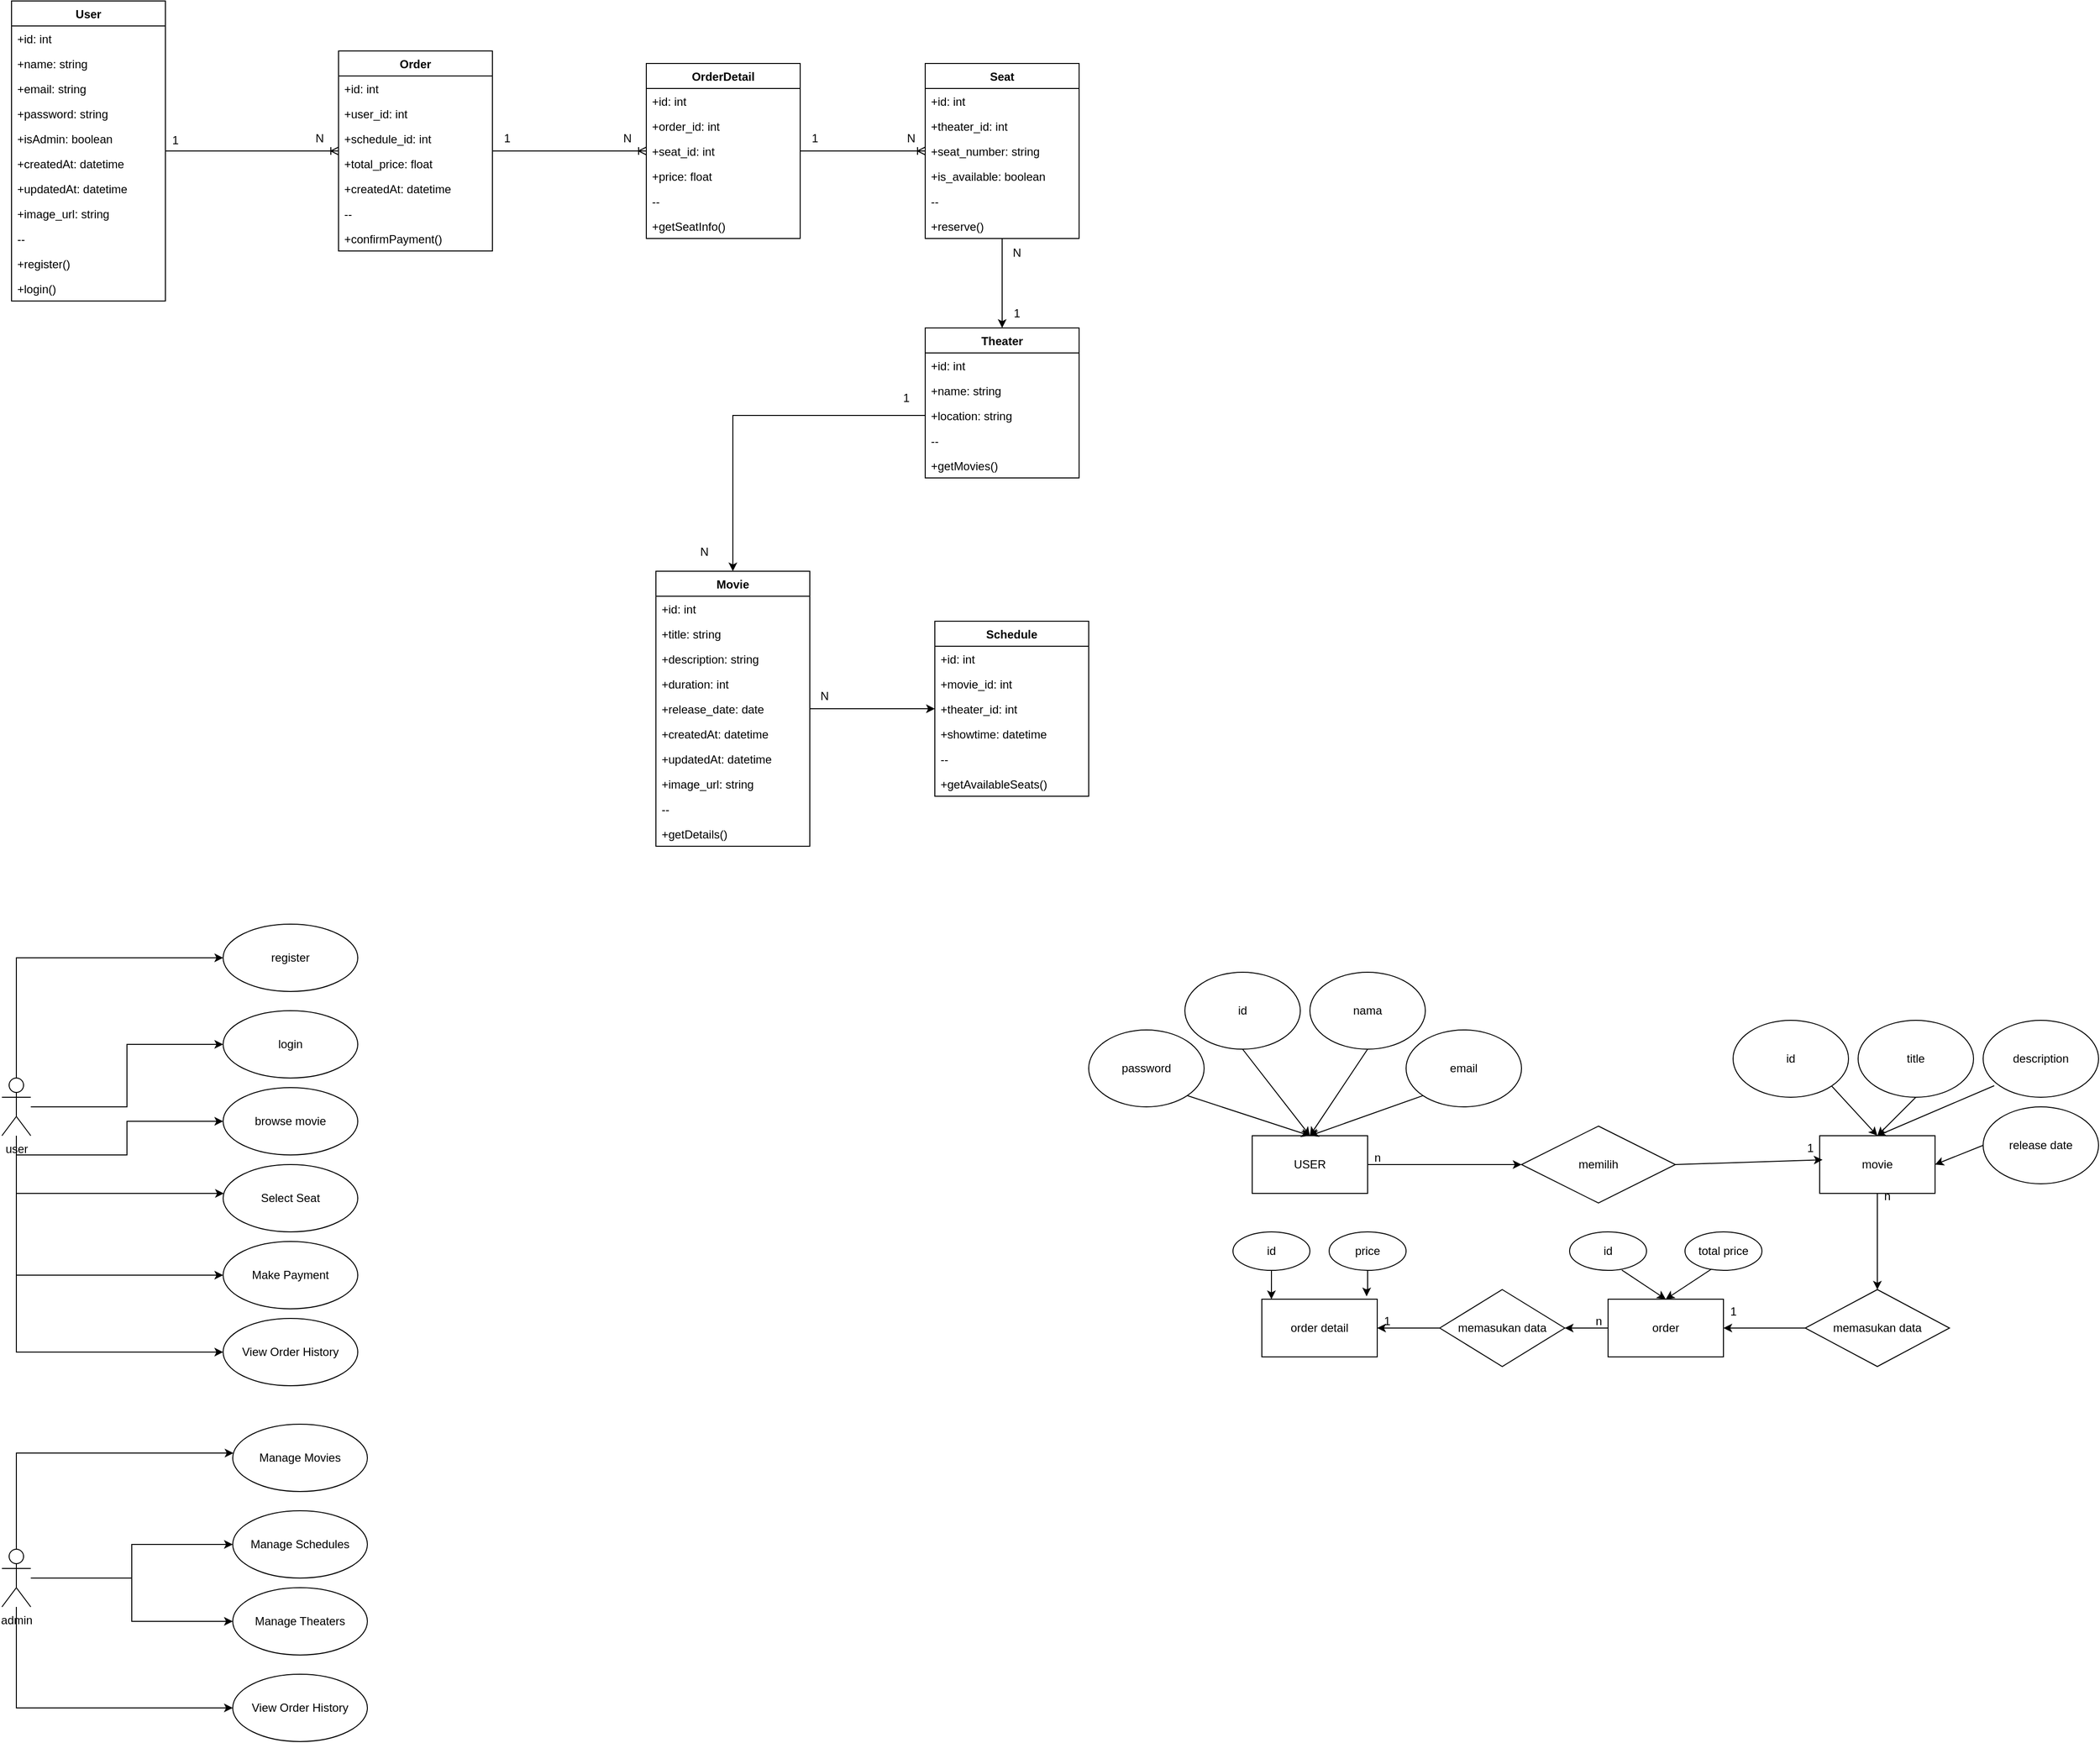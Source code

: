 <mxfile version="26.0.16">
  <diagram name="Page-1" id="kuwtw7oG-M5-yEHV3okH">
    <mxGraphModel dx="4280" dy="1044" grid="1" gridSize="10" guides="1" tooltips="1" connect="1" arrows="1" fold="1" page="1" pageScale="1" pageWidth="850" pageHeight="1100" math="0" shadow="0">
      <root>
        <mxCell id="0" />
        <mxCell id="1" parent="0" />
        <mxCell id="Kpm0D7Xh4F7G3LLHyX6g-224" value="User" style="swimlane;fontStyle=1;childLayout=stackLayout;horizontal=1;startSize=26;horizontalStack=0;resizeParent=1;resizeParentMax=0;resizeLast=0;collapsible=1;marginBottom=0;" parent="1" vertex="1">
          <mxGeometry x="-1190" y="400" width="160" height="312" as="geometry" />
        </mxCell>
        <mxCell id="Kpm0D7Xh4F7G3LLHyX6g-225" value="    +id: int" style="text;strokeColor=none;fillColor=none;align=left;verticalAlign=top;spacingLeft=4;spacingRight=4;overflow=hidden;rotatable=0;points=[[0,0.5],[1,0.5]];portConstraint=eastwest;" parent="Kpm0D7Xh4F7G3LLHyX6g-224" vertex="1">
          <mxGeometry y="26" width="160" height="26" as="geometry" />
        </mxCell>
        <mxCell id="Kpm0D7Xh4F7G3LLHyX6g-226" value="    +name: string" style="text;strokeColor=none;fillColor=none;align=left;verticalAlign=top;spacingLeft=4;spacingRight=4;overflow=hidden;rotatable=0;points=[[0,0.5],[1,0.5]];portConstraint=eastwest;" parent="Kpm0D7Xh4F7G3LLHyX6g-224" vertex="1">
          <mxGeometry y="52" width="160" height="26" as="geometry" />
        </mxCell>
        <mxCell id="Kpm0D7Xh4F7G3LLHyX6g-227" value="    +email: string" style="text;strokeColor=none;fillColor=none;align=left;verticalAlign=top;spacingLeft=4;spacingRight=4;overflow=hidden;rotatable=0;points=[[0,0.5],[1,0.5]];portConstraint=eastwest;" parent="Kpm0D7Xh4F7G3LLHyX6g-224" vertex="1">
          <mxGeometry y="78" width="160" height="26" as="geometry" />
        </mxCell>
        <mxCell id="Kpm0D7Xh4F7G3LLHyX6g-228" value="    +password: string" style="text;strokeColor=none;fillColor=none;align=left;verticalAlign=top;spacingLeft=4;spacingRight=4;overflow=hidden;rotatable=0;points=[[0,0.5],[1,0.5]];portConstraint=eastwest;" parent="Kpm0D7Xh4F7G3LLHyX6g-224" vertex="1">
          <mxGeometry y="104" width="160" height="26" as="geometry" />
        </mxCell>
        <mxCell id="Kpm0D7Xh4F7G3LLHyX6g-229" value="    +isAdmin: boolean" style="text;strokeColor=none;fillColor=none;align=left;verticalAlign=top;spacingLeft=4;spacingRight=4;overflow=hidden;rotatable=0;points=[[0,0.5],[1,0.5]];portConstraint=eastwest;" parent="Kpm0D7Xh4F7G3LLHyX6g-224" vertex="1">
          <mxGeometry y="130" width="160" height="26" as="geometry" />
        </mxCell>
        <mxCell id="Kpm0D7Xh4F7G3LLHyX6g-230" value="    +createdAt: datetime" style="text;strokeColor=none;fillColor=none;align=left;verticalAlign=top;spacingLeft=4;spacingRight=4;overflow=hidden;rotatable=0;points=[[0,0.5],[1,0.5]];portConstraint=eastwest;" parent="Kpm0D7Xh4F7G3LLHyX6g-224" vertex="1">
          <mxGeometry y="156" width="160" height="26" as="geometry" />
        </mxCell>
        <mxCell id="Kpm0D7Xh4F7G3LLHyX6g-231" value="    +updatedAt: datetime" style="text;strokeColor=none;fillColor=none;align=left;verticalAlign=top;spacingLeft=4;spacingRight=4;overflow=hidden;rotatable=0;points=[[0,0.5],[1,0.5]];portConstraint=eastwest;" parent="Kpm0D7Xh4F7G3LLHyX6g-224" vertex="1">
          <mxGeometry y="182" width="160" height="26" as="geometry" />
        </mxCell>
        <mxCell id="Kpm0D7Xh4F7G3LLHyX6g-232" value="    +image_url: string" style="text;strokeColor=none;fillColor=none;align=left;verticalAlign=top;spacingLeft=4;spacingRight=4;overflow=hidden;rotatable=0;points=[[0,0.5],[1,0.5]];portConstraint=eastwest;" parent="Kpm0D7Xh4F7G3LLHyX6g-224" vertex="1">
          <mxGeometry y="208" width="160" height="26" as="geometry" />
        </mxCell>
        <mxCell id="Kpm0D7Xh4F7G3LLHyX6g-233" value="    --" style="text;strokeColor=none;fillColor=none;align=left;verticalAlign=top;spacingLeft=4;spacingRight=4;overflow=hidden;rotatable=0;points=[[0,0.5],[1,0.5]];portConstraint=eastwest;" parent="Kpm0D7Xh4F7G3LLHyX6g-224" vertex="1">
          <mxGeometry y="234" width="160" height="26" as="geometry" />
        </mxCell>
        <mxCell id="Kpm0D7Xh4F7G3LLHyX6g-234" value="    +register()" style="text;strokeColor=none;fillColor=none;align=left;verticalAlign=top;spacingLeft=4;spacingRight=4;overflow=hidden;rotatable=0;points=[[0,0.5],[1,0.5]];portConstraint=eastwest;" parent="Kpm0D7Xh4F7G3LLHyX6g-224" vertex="1">
          <mxGeometry y="260" width="160" height="26" as="geometry" />
        </mxCell>
        <mxCell id="Kpm0D7Xh4F7G3LLHyX6g-235" value="    +login()" style="text;strokeColor=none;fillColor=none;align=left;verticalAlign=top;spacingLeft=4;spacingRight=4;overflow=hidden;rotatable=0;points=[[0,0.5],[1,0.5]];portConstraint=eastwest;" parent="Kpm0D7Xh4F7G3LLHyX6g-224" vertex="1">
          <mxGeometry y="286" width="160" height="26" as="geometry" />
        </mxCell>
        <mxCell id="Kpm0D7Xh4F7G3LLHyX6g-416" style="edgeStyle=orthogonalEdgeStyle;rounded=0;orthogonalLoop=1;jettySize=auto;html=1;" parent="1" source="Kpm0D7Xh4F7G3LLHyX6g-236" target="Kpm0D7Xh4F7G3LLHyX6g-253" edge="1">
          <mxGeometry relative="1" as="geometry" />
        </mxCell>
        <mxCell id="Kpm0D7Xh4F7G3LLHyX6g-236" value="Movie" style="swimlane;fontStyle=1;childLayout=stackLayout;horizontal=1;startSize=26;horizontalStack=0;resizeParent=1;resizeParentMax=0;resizeLast=0;collapsible=1;marginBottom=0;" parent="1" vertex="1">
          <mxGeometry x="-520" y="993" width="160" height="286" as="geometry" />
        </mxCell>
        <mxCell id="Kpm0D7Xh4F7G3LLHyX6g-237" value="    +id: int" style="text;strokeColor=none;fillColor=none;align=left;verticalAlign=top;spacingLeft=4;spacingRight=4;overflow=hidden;rotatable=0;points=[[0,0.5],[1,0.5]];portConstraint=eastwest;" parent="Kpm0D7Xh4F7G3LLHyX6g-236" vertex="1">
          <mxGeometry y="26" width="160" height="26" as="geometry" />
        </mxCell>
        <mxCell id="Kpm0D7Xh4F7G3LLHyX6g-238" value="    +title: string" style="text;strokeColor=none;fillColor=none;align=left;verticalAlign=top;spacingLeft=4;spacingRight=4;overflow=hidden;rotatable=0;points=[[0,0.5],[1,0.5]];portConstraint=eastwest;" parent="Kpm0D7Xh4F7G3LLHyX6g-236" vertex="1">
          <mxGeometry y="52" width="160" height="26" as="geometry" />
        </mxCell>
        <mxCell id="Kpm0D7Xh4F7G3LLHyX6g-239" value="    +description: string" style="text;strokeColor=none;fillColor=none;align=left;verticalAlign=top;spacingLeft=4;spacingRight=4;overflow=hidden;rotatable=0;points=[[0,0.5],[1,0.5]];portConstraint=eastwest;" parent="Kpm0D7Xh4F7G3LLHyX6g-236" vertex="1">
          <mxGeometry y="78" width="160" height="26" as="geometry" />
        </mxCell>
        <mxCell id="Kpm0D7Xh4F7G3LLHyX6g-240" value="    +duration: int" style="text;strokeColor=none;fillColor=none;align=left;verticalAlign=top;spacingLeft=4;spacingRight=4;overflow=hidden;rotatable=0;points=[[0,0.5],[1,0.5]];portConstraint=eastwest;" parent="Kpm0D7Xh4F7G3LLHyX6g-236" vertex="1">
          <mxGeometry y="104" width="160" height="26" as="geometry" />
        </mxCell>
        <mxCell id="Kpm0D7Xh4F7G3LLHyX6g-241" value="    +release_date: date" style="text;strokeColor=none;fillColor=none;align=left;verticalAlign=top;spacingLeft=4;spacingRight=4;overflow=hidden;rotatable=0;points=[[0,0.5],[1,0.5]];portConstraint=eastwest;" parent="Kpm0D7Xh4F7G3LLHyX6g-236" vertex="1">
          <mxGeometry y="130" width="160" height="26" as="geometry" />
        </mxCell>
        <mxCell id="Kpm0D7Xh4F7G3LLHyX6g-242" value="    +createdAt: datetime" style="text;strokeColor=none;fillColor=none;align=left;verticalAlign=top;spacingLeft=4;spacingRight=4;overflow=hidden;rotatable=0;points=[[0,0.5],[1,0.5]];portConstraint=eastwest;" parent="Kpm0D7Xh4F7G3LLHyX6g-236" vertex="1">
          <mxGeometry y="156" width="160" height="26" as="geometry" />
        </mxCell>
        <mxCell id="Kpm0D7Xh4F7G3LLHyX6g-243" value="    +updatedAt: datetime" style="text;strokeColor=none;fillColor=none;align=left;verticalAlign=top;spacingLeft=4;spacingRight=4;overflow=hidden;rotatable=0;points=[[0,0.5],[1,0.5]];portConstraint=eastwest;" parent="Kpm0D7Xh4F7G3LLHyX6g-236" vertex="1">
          <mxGeometry y="182" width="160" height="26" as="geometry" />
        </mxCell>
        <mxCell id="Kpm0D7Xh4F7G3LLHyX6g-244" value="    +image_url: string" style="text;strokeColor=none;fillColor=none;align=left;verticalAlign=top;spacingLeft=4;spacingRight=4;overflow=hidden;rotatable=0;points=[[0,0.5],[1,0.5]];portConstraint=eastwest;" parent="Kpm0D7Xh4F7G3LLHyX6g-236" vertex="1">
          <mxGeometry y="208" width="160" height="26" as="geometry" />
        </mxCell>
        <mxCell id="Kpm0D7Xh4F7G3LLHyX6g-245" value="    --" style="text;strokeColor=none;fillColor=none;align=left;verticalAlign=top;spacingLeft=4;spacingRight=4;overflow=hidden;rotatable=0;points=[[0,0.5],[1,0.5]];portConstraint=eastwest;" parent="Kpm0D7Xh4F7G3LLHyX6g-236" vertex="1">
          <mxGeometry y="234" width="160" height="26" as="geometry" />
        </mxCell>
        <mxCell id="Kpm0D7Xh4F7G3LLHyX6g-246" value="    +getDetails()" style="text;strokeColor=none;fillColor=none;align=left;verticalAlign=top;spacingLeft=4;spacingRight=4;overflow=hidden;rotatable=0;points=[[0,0.5],[1,0.5]];portConstraint=eastwest;" parent="Kpm0D7Xh4F7G3LLHyX6g-236" vertex="1">
          <mxGeometry y="260" width="160" height="26" as="geometry" />
        </mxCell>
        <mxCell id="Kpm0D7Xh4F7G3LLHyX6g-247" value=" Theater" style="swimlane;fontStyle=1;childLayout=stackLayout;horizontal=1;startSize=26;horizontalStack=0;resizeParent=1;resizeParentMax=0;resizeLast=0;collapsible=1;marginBottom=0;" parent="1" vertex="1">
          <mxGeometry x="-240" y="740" width="160" height="156" as="geometry" />
        </mxCell>
        <mxCell id="Kpm0D7Xh4F7G3LLHyX6g-248" value="    +id: int" style="text;strokeColor=none;fillColor=none;align=left;verticalAlign=top;spacingLeft=4;spacingRight=4;overflow=hidden;rotatable=0;points=[[0,0.5],[1,0.5]];portConstraint=eastwest;" parent="Kpm0D7Xh4F7G3LLHyX6g-247" vertex="1">
          <mxGeometry y="26" width="160" height="26" as="geometry" />
        </mxCell>
        <mxCell id="Kpm0D7Xh4F7G3LLHyX6g-249" value="    +name: string" style="text;strokeColor=none;fillColor=none;align=left;verticalAlign=top;spacingLeft=4;spacingRight=4;overflow=hidden;rotatable=0;points=[[0,0.5],[1,0.5]];portConstraint=eastwest;" parent="Kpm0D7Xh4F7G3LLHyX6g-247" vertex="1">
          <mxGeometry y="52" width="160" height="26" as="geometry" />
        </mxCell>
        <mxCell id="Kpm0D7Xh4F7G3LLHyX6g-250" value="    +location: string" style="text;strokeColor=none;fillColor=none;align=left;verticalAlign=top;spacingLeft=4;spacingRight=4;overflow=hidden;rotatable=0;points=[[0,0.5],[1,0.5]];portConstraint=eastwest;" parent="Kpm0D7Xh4F7G3LLHyX6g-247" vertex="1">
          <mxGeometry y="78" width="160" height="26" as="geometry" />
        </mxCell>
        <mxCell id="Kpm0D7Xh4F7G3LLHyX6g-251" value="    --" style="text;strokeColor=none;fillColor=none;align=left;verticalAlign=top;spacingLeft=4;spacingRight=4;overflow=hidden;rotatable=0;points=[[0,0.5],[1,0.5]];portConstraint=eastwest;" parent="Kpm0D7Xh4F7G3LLHyX6g-247" vertex="1">
          <mxGeometry y="104" width="160" height="26" as="geometry" />
        </mxCell>
        <mxCell id="Kpm0D7Xh4F7G3LLHyX6g-252" value="    +getMovies()" style="text;strokeColor=none;fillColor=none;align=left;verticalAlign=top;spacingLeft=4;spacingRight=4;overflow=hidden;rotatable=0;points=[[0,0.5],[1,0.5]];portConstraint=eastwest;" parent="Kpm0D7Xh4F7G3LLHyX6g-247" vertex="1">
          <mxGeometry y="130" width="160" height="26" as="geometry" />
        </mxCell>
        <mxCell id="Kpm0D7Xh4F7G3LLHyX6g-253" value="Schedule " style="swimlane;fontStyle=1;childLayout=stackLayout;horizontal=1;startSize=26;horizontalStack=0;resizeParent=1;resizeParentMax=0;resizeLast=0;collapsible=1;marginBottom=0;" parent="1" vertex="1">
          <mxGeometry x="-230" y="1045" width="160" height="182" as="geometry" />
        </mxCell>
        <mxCell id="Kpm0D7Xh4F7G3LLHyX6g-254" value="    +id: int" style="text;strokeColor=none;fillColor=none;align=left;verticalAlign=top;spacingLeft=4;spacingRight=4;overflow=hidden;rotatable=0;points=[[0,0.5],[1,0.5]];portConstraint=eastwest;" parent="Kpm0D7Xh4F7G3LLHyX6g-253" vertex="1">
          <mxGeometry y="26" width="160" height="26" as="geometry" />
        </mxCell>
        <mxCell id="Kpm0D7Xh4F7G3LLHyX6g-255" value="    +movie_id: int" style="text;strokeColor=none;fillColor=none;align=left;verticalAlign=top;spacingLeft=4;spacingRight=4;overflow=hidden;rotatable=0;points=[[0,0.5],[1,0.5]];portConstraint=eastwest;" parent="Kpm0D7Xh4F7G3LLHyX6g-253" vertex="1">
          <mxGeometry y="52" width="160" height="26" as="geometry" />
        </mxCell>
        <mxCell id="Kpm0D7Xh4F7G3LLHyX6g-256" value="    +theater_id: int" style="text;strokeColor=none;fillColor=none;align=left;verticalAlign=top;spacingLeft=4;spacingRight=4;overflow=hidden;rotatable=0;points=[[0,0.5],[1,0.5]];portConstraint=eastwest;" parent="Kpm0D7Xh4F7G3LLHyX6g-253" vertex="1">
          <mxGeometry y="78" width="160" height="26" as="geometry" />
        </mxCell>
        <mxCell id="Kpm0D7Xh4F7G3LLHyX6g-257" value="    +showtime: datetime" style="text;strokeColor=none;fillColor=none;align=left;verticalAlign=top;spacingLeft=4;spacingRight=4;overflow=hidden;rotatable=0;points=[[0,0.5],[1,0.5]];portConstraint=eastwest;" parent="Kpm0D7Xh4F7G3LLHyX6g-253" vertex="1">
          <mxGeometry y="104" width="160" height="26" as="geometry" />
        </mxCell>
        <mxCell id="Kpm0D7Xh4F7G3LLHyX6g-258" value="    --" style="text;strokeColor=none;fillColor=none;align=left;verticalAlign=top;spacingLeft=4;spacingRight=4;overflow=hidden;rotatable=0;points=[[0,0.5],[1,0.5]];portConstraint=eastwest;" parent="Kpm0D7Xh4F7G3LLHyX6g-253" vertex="1">
          <mxGeometry y="130" width="160" height="26" as="geometry" />
        </mxCell>
        <mxCell id="Kpm0D7Xh4F7G3LLHyX6g-259" value="    +getAvailableSeats()" style="text;strokeColor=none;fillColor=none;align=left;verticalAlign=top;spacingLeft=4;spacingRight=4;overflow=hidden;rotatable=0;points=[[0,0.5],[1,0.5]];portConstraint=eastwest;" parent="Kpm0D7Xh4F7G3LLHyX6g-253" vertex="1">
          <mxGeometry y="156" width="160" height="26" as="geometry" />
        </mxCell>
        <mxCell id="Kpm0D7Xh4F7G3LLHyX6g-409" style="edgeStyle=orthogonalEdgeStyle;rounded=0;orthogonalLoop=1;jettySize=auto;html=1;" parent="1" source="Kpm0D7Xh4F7G3LLHyX6g-261" target="Kpm0D7Xh4F7G3LLHyX6g-247" edge="1">
          <mxGeometry relative="1" as="geometry" />
        </mxCell>
        <mxCell id="Kpm0D7Xh4F7G3LLHyX6g-261" value="Seat" style="swimlane;fontStyle=1;childLayout=stackLayout;horizontal=1;startSize=26;horizontalStack=0;resizeParent=1;resizeParentMax=0;resizeLast=0;collapsible=1;marginBottom=0;" parent="1" vertex="1">
          <mxGeometry x="-240" y="465" width="160" height="182" as="geometry" />
        </mxCell>
        <mxCell id="Kpm0D7Xh4F7G3LLHyX6g-262" value="    +id: int" style="text;strokeColor=none;fillColor=none;align=left;verticalAlign=top;spacingLeft=4;spacingRight=4;overflow=hidden;rotatable=0;points=[[0,0.5],[1,0.5]];portConstraint=eastwest;" parent="Kpm0D7Xh4F7G3LLHyX6g-261" vertex="1">
          <mxGeometry y="26" width="160" height="26" as="geometry" />
        </mxCell>
        <mxCell id="Kpm0D7Xh4F7G3LLHyX6g-263" value="    +theater_id: int" style="text;strokeColor=none;fillColor=none;align=left;verticalAlign=top;spacingLeft=4;spacingRight=4;overflow=hidden;rotatable=0;points=[[0,0.5],[1,0.5]];portConstraint=eastwest;" parent="Kpm0D7Xh4F7G3LLHyX6g-261" vertex="1">
          <mxGeometry y="52" width="160" height="26" as="geometry" />
        </mxCell>
        <mxCell id="Kpm0D7Xh4F7G3LLHyX6g-264" value="    +seat_number: string" style="text;strokeColor=none;fillColor=none;align=left;verticalAlign=top;spacingLeft=4;spacingRight=4;overflow=hidden;rotatable=0;points=[[0,0.5],[1,0.5]];portConstraint=eastwest;" parent="Kpm0D7Xh4F7G3LLHyX6g-261" vertex="1">
          <mxGeometry y="78" width="160" height="26" as="geometry" />
        </mxCell>
        <mxCell id="Kpm0D7Xh4F7G3LLHyX6g-265" value="    +is_available: boolean" style="text;strokeColor=none;fillColor=none;align=left;verticalAlign=top;spacingLeft=4;spacingRight=4;overflow=hidden;rotatable=0;points=[[0,0.5],[1,0.5]];portConstraint=eastwest;" parent="Kpm0D7Xh4F7G3LLHyX6g-261" vertex="1">
          <mxGeometry y="104" width="160" height="26" as="geometry" />
        </mxCell>
        <mxCell id="Kpm0D7Xh4F7G3LLHyX6g-266" value="    --" style="text;strokeColor=none;fillColor=none;align=left;verticalAlign=top;spacingLeft=4;spacingRight=4;overflow=hidden;rotatable=0;points=[[0,0.5],[1,0.5]];portConstraint=eastwest;" parent="Kpm0D7Xh4F7G3LLHyX6g-261" vertex="1">
          <mxGeometry y="130" width="160" height="26" as="geometry" />
        </mxCell>
        <mxCell id="Kpm0D7Xh4F7G3LLHyX6g-267" value="    +reserve()" style="text;strokeColor=none;fillColor=none;align=left;verticalAlign=top;spacingLeft=4;spacingRight=4;overflow=hidden;rotatable=0;points=[[0,0.5],[1,0.5]];portConstraint=eastwest;" parent="Kpm0D7Xh4F7G3LLHyX6g-261" vertex="1">
          <mxGeometry y="156" width="160" height="26" as="geometry" />
        </mxCell>
        <mxCell id="Kpm0D7Xh4F7G3LLHyX6g-268" value="Order" style="swimlane;fontStyle=1;childLayout=stackLayout;horizontal=1;startSize=26;horizontalStack=0;resizeParent=1;resizeParentMax=0;resizeLast=0;collapsible=1;marginBottom=0;" parent="1" vertex="1">
          <mxGeometry x="-850" y="452" width="160" height="208" as="geometry" />
        </mxCell>
        <mxCell id="Kpm0D7Xh4F7G3LLHyX6g-269" value="    +id: int" style="text;strokeColor=none;fillColor=none;align=left;verticalAlign=top;spacingLeft=4;spacingRight=4;overflow=hidden;rotatable=0;points=[[0,0.5],[1,0.5]];portConstraint=eastwest;" parent="Kpm0D7Xh4F7G3LLHyX6g-268" vertex="1">
          <mxGeometry y="26" width="160" height="26" as="geometry" />
        </mxCell>
        <mxCell id="Kpm0D7Xh4F7G3LLHyX6g-270" value="    +user_id: int" style="text;strokeColor=none;fillColor=none;align=left;verticalAlign=top;spacingLeft=4;spacingRight=4;overflow=hidden;rotatable=0;points=[[0,0.5],[1,0.5]];portConstraint=eastwest;" parent="Kpm0D7Xh4F7G3LLHyX6g-268" vertex="1">
          <mxGeometry y="52" width="160" height="26" as="geometry" />
        </mxCell>
        <mxCell id="Kpm0D7Xh4F7G3LLHyX6g-271" value="    +schedule_id: int" style="text;strokeColor=none;fillColor=none;align=left;verticalAlign=top;spacingLeft=4;spacingRight=4;overflow=hidden;rotatable=0;points=[[0,0.5],[1,0.5]];portConstraint=eastwest;" parent="Kpm0D7Xh4F7G3LLHyX6g-268" vertex="1">
          <mxGeometry y="78" width="160" height="26" as="geometry" />
        </mxCell>
        <mxCell id="Kpm0D7Xh4F7G3LLHyX6g-272" value="    +total_price: float" style="text;strokeColor=none;fillColor=none;align=left;verticalAlign=top;spacingLeft=4;spacingRight=4;overflow=hidden;rotatable=0;points=[[0,0.5],[1,0.5]];portConstraint=eastwest;" parent="Kpm0D7Xh4F7G3LLHyX6g-268" vertex="1">
          <mxGeometry y="104" width="160" height="26" as="geometry" />
        </mxCell>
        <mxCell id="Kpm0D7Xh4F7G3LLHyX6g-273" value="    +createdAt: datetime" style="text;strokeColor=none;fillColor=none;align=left;verticalAlign=top;spacingLeft=4;spacingRight=4;overflow=hidden;rotatable=0;points=[[0,0.5],[1,0.5]];portConstraint=eastwest;" parent="Kpm0D7Xh4F7G3LLHyX6g-268" vertex="1">
          <mxGeometry y="130" width="160" height="26" as="geometry" />
        </mxCell>
        <mxCell id="Kpm0D7Xh4F7G3LLHyX6g-274" value="    --" style="text;strokeColor=none;fillColor=none;align=left;verticalAlign=top;spacingLeft=4;spacingRight=4;overflow=hidden;rotatable=0;points=[[0,0.5],[1,0.5]];portConstraint=eastwest;" parent="Kpm0D7Xh4F7G3LLHyX6g-268" vertex="1">
          <mxGeometry y="156" width="160" height="26" as="geometry" />
        </mxCell>
        <mxCell id="Kpm0D7Xh4F7G3LLHyX6g-275" value="    +confirmPayment()" style="text;strokeColor=none;fillColor=none;align=left;verticalAlign=top;spacingLeft=4;spacingRight=4;overflow=hidden;rotatable=0;points=[[0,0.5],[1,0.5]];portConstraint=eastwest;" parent="Kpm0D7Xh4F7G3LLHyX6g-268" vertex="1">
          <mxGeometry y="182" width="160" height="26" as="geometry" />
        </mxCell>
        <mxCell id="Kpm0D7Xh4F7G3LLHyX6g-276" value="OrderDetail" style="swimlane;fontStyle=1;childLayout=stackLayout;horizontal=1;startSize=26;horizontalStack=0;resizeParent=1;resizeParentMax=0;resizeLast=0;collapsible=1;marginBottom=0;" parent="1" vertex="1">
          <mxGeometry x="-530" y="465" width="160" height="182" as="geometry" />
        </mxCell>
        <mxCell id="Kpm0D7Xh4F7G3LLHyX6g-277" value="    +id: int" style="text;strokeColor=none;fillColor=none;align=left;verticalAlign=top;spacingLeft=4;spacingRight=4;overflow=hidden;rotatable=0;points=[[0,0.5],[1,0.5]];portConstraint=eastwest;" parent="Kpm0D7Xh4F7G3LLHyX6g-276" vertex="1">
          <mxGeometry y="26" width="160" height="26" as="geometry" />
        </mxCell>
        <mxCell id="Kpm0D7Xh4F7G3LLHyX6g-278" value="    +order_id: int" style="text;strokeColor=none;fillColor=none;align=left;verticalAlign=top;spacingLeft=4;spacingRight=4;overflow=hidden;rotatable=0;points=[[0,0.5],[1,0.5]];portConstraint=eastwest;" parent="Kpm0D7Xh4F7G3LLHyX6g-276" vertex="1">
          <mxGeometry y="52" width="160" height="26" as="geometry" />
        </mxCell>
        <mxCell id="Kpm0D7Xh4F7G3LLHyX6g-279" value="    +seat_id: int" style="text;strokeColor=none;fillColor=none;align=left;verticalAlign=top;spacingLeft=4;spacingRight=4;overflow=hidden;rotatable=0;points=[[0,0.5],[1,0.5]];portConstraint=eastwest;" parent="Kpm0D7Xh4F7G3LLHyX6g-276" vertex="1">
          <mxGeometry y="78" width="160" height="26" as="geometry" />
        </mxCell>
        <mxCell id="Kpm0D7Xh4F7G3LLHyX6g-280" value="    +price: float" style="text;strokeColor=none;fillColor=none;align=left;verticalAlign=top;spacingLeft=4;spacingRight=4;overflow=hidden;rotatable=0;points=[[0,0.5],[1,0.5]];portConstraint=eastwest;" parent="Kpm0D7Xh4F7G3LLHyX6g-276" vertex="1">
          <mxGeometry y="104" width="160" height="26" as="geometry" />
        </mxCell>
        <mxCell id="Kpm0D7Xh4F7G3LLHyX6g-281" value="    --" style="text;strokeColor=none;fillColor=none;align=left;verticalAlign=top;spacingLeft=4;spacingRight=4;overflow=hidden;rotatable=0;points=[[0,0.5],[1,0.5]];portConstraint=eastwest;" parent="Kpm0D7Xh4F7G3LLHyX6g-276" vertex="1">
          <mxGeometry y="130" width="160" height="26" as="geometry" />
        </mxCell>
        <mxCell id="Kpm0D7Xh4F7G3LLHyX6g-282" value="    +getSeatInfo()" style="text;strokeColor=none;fillColor=none;align=left;verticalAlign=top;spacingLeft=4;spacingRight=4;overflow=hidden;rotatable=0;points=[[0,0.5],[1,0.5]];portConstraint=eastwest;" parent="Kpm0D7Xh4F7G3LLHyX6g-276" vertex="1">
          <mxGeometry y="156" width="160" height="26" as="geometry" />
        </mxCell>
        <mxCell id="Kpm0D7Xh4F7G3LLHyX6g-378" value="" style="edgeStyle=entityRelationEdgeStyle;fontSize=12;html=1;endArrow=ERoneToMany;rounded=0;" parent="1" source="Kpm0D7Xh4F7G3LLHyX6g-224" target="Kpm0D7Xh4F7G3LLHyX6g-268" edge="1">
          <mxGeometry width="100" height="100" relative="1" as="geometry">
            <mxPoint x="-840" y="490" as="sourcePoint" />
            <mxPoint x="-740" y="390" as="targetPoint" />
          </mxGeometry>
        </mxCell>
        <mxCell id="Kpm0D7Xh4F7G3LLHyX6g-380" value="" style="edgeStyle=entityRelationEdgeStyle;fontSize=12;html=1;endArrow=ERoneToMany;rounded=0;" parent="1" source="Kpm0D7Xh4F7G3LLHyX6g-268" target="Kpm0D7Xh4F7G3LLHyX6g-276" edge="1">
          <mxGeometry width="100" height="100" relative="1" as="geometry">
            <mxPoint x="-560" y="770" as="sourcePoint" />
            <mxPoint x="-460" y="670" as="targetPoint" />
          </mxGeometry>
        </mxCell>
        <mxCell id="Kpm0D7Xh4F7G3LLHyX6g-381" value="" style="edgeStyle=entityRelationEdgeStyle;fontSize=12;html=1;endArrow=ERoneToMany;rounded=0;" parent="1" source="Kpm0D7Xh4F7G3LLHyX6g-276" target="Kpm0D7Xh4F7G3LLHyX6g-261" edge="1">
          <mxGeometry width="100" height="100" relative="1" as="geometry">
            <mxPoint x="-560" y="630" as="sourcePoint" />
            <mxPoint x="-460" y="530" as="targetPoint" />
          </mxGeometry>
        </mxCell>
        <mxCell id="Kpm0D7Xh4F7G3LLHyX6g-387" value="1" style="text;html=1;align=center;verticalAlign=middle;resizable=0;points=[];autosize=1;strokeColor=none;fillColor=none;" parent="1" vertex="1">
          <mxGeometry x="-1035" y="530" width="30" height="30" as="geometry" />
        </mxCell>
        <mxCell id="Kpm0D7Xh4F7G3LLHyX6g-388" value="N" style="text;html=1;align=center;verticalAlign=middle;resizable=0;points=[];autosize=1;strokeColor=none;fillColor=none;" parent="1" vertex="1">
          <mxGeometry x="-885" y="528" width="30" height="30" as="geometry" />
        </mxCell>
        <mxCell id="Kpm0D7Xh4F7G3LLHyX6g-392" value="1" style="text;html=1;align=center;verticalAlign=middle;resizable=0;points=[];autosize=1;strokeColor=none;fillColor=none;" parent="1" vertex="1">
          <mxGeometry x="-690" y="528" width="30" height="30" as="geometry" />
        </mxCell>
        <mxCell id="Kpm0D7Xh4F7G3LLHyX6g-393" value="N" style="text;html=1;align=center;verticalAlign=middle;resizable=0;points=[];autosize=1;strokeColor=none;fillColor=none;" parent="1" vertex="1">
          <mxGeometry x="-565" y="528" width="30" height="30" as="geometry" />
        </mxCell>
        <mxCell id="Kpm0D7Xh4F7G3LLHyX6g-394" value="1" style="text;html=1;align=center;verticalAlign=middle;resizable=0;points=[];autosize=1;strokeColor=none;fillColor=none;" parent="1" vertex="1">
          <mxGeometry x="-370" y="528" width="30" height="30" as="geometry" />
        </mxCell>
        <mxCell id="Kpm0D7Xh4F7G3LLHyX6g-395" value="N" style="text;html=1;align=center;verticalAlign=middle;resizable=0;points=[];autosize=1;strokeColor=none;fillColor=none;" parent="1" vertex="1">
          <mxGeometry x="-270" y="528" width="30" height="30" as="geometry" />
        </mxCell>
        <mxCell id="Kpm0D7Xh4F7G3LLHyX6g-410" value="N" style="text;html=1;align=center;verticalAlign=middle;resizable=0;points=[];autosize=1;strokeColor=none;fillColor=none;" parent="1" vertex="1">
          <mxGeometry x="-160" y="647" width="30" height="30" as="geometry" />
        </mxCell>
        <mxCell id="Kpm0D7Xh4F7G3LLHyX6g-411" value="1" style="text;html=1;align=center;verticalAlign=middle;resizable=0;points=[];autosize=1;strokeColor=none;fillColor=none;" parent="1" vertex="1">
          <mxGeometry x="-160" y="710" width="30" height="30" as="geometry" />
        </mxCell>
        <mxCell id="Kpm0D7Xh4F7G3LLHyX6g-414" value="N" style="text;html=1;align=center;verticalAlign=middle;resizable=0;points=[];autosize=1;strokeColor=none;fillColor=none;" parent="1" vertex="1">
          <mxGeometry x="-360" y="1108" width="30" height="30" as="geometry" />
        </mxCell>
        <mxCell id="Kpm0D7Xh4F7G3LLHyX6g-418" style="edgeStyle=orthogonalEdgeStyle;rounded=0;orthogonalLoop=1;jettySize=auto;html=1;" parent="1" source="Kpm0D7Xh4F7G3LLHyX6g-250" target="Kpm0D7Xh4F7G3LLHyX6g-236" edge="1">
          <mxGeometry relative="1" as="geometry" />
        </mxCell>
        <mxCell id="Kpm0D7Xh4F7G3LLHyX6g-419" value="1" style="text;html=1;align=center;verticalAlign=middle;resizable=0;points=[];autosize=1;strokeColor=none;fillColor=none;" parent="1" vertex="1">
          <mxGeometry x="-275" y="798" width="30" height="30" as="geometry" />
        </mxCell>
        <mxCell id="Kpm0D7Xh4F7G3LLHyX6g-420" value="N" style="text;html=1;align=center;verticalAlign=middle;resizable=0;points=[];autosize=1;strokeColor=none;fillColor=none;" parent="1" vertex="1">
          <mxGeometry x="-485" y="958" width="30" height="30" as="geometry" />
        </mxCell>
        <mxCell id="Kpm0D7Xh4F7G3LLHyX6g-483" style="edgeStyle=orthogonalEdgeStyle;rounded=0;orthogonalLoop=1;jettySize=auto;html=1;" parent="1" source="Kpm0D7Xh4F7G3LLHyX6g-456" target="Kpm0D7Xh4F7G3LLHyX6g-481" edge="1">
          <mxGeometry relative="1" as="geometry">
            <Array as="points">
              <mxPoint x="-1185" y="1910" />
            </Array>
          </mxGeometry>
        </mxCell>
        <mxCell id="Kpm0D7Xh4F7G3LLHyX6g-484" style="edgeStyle=orthogonalEdgeStyle;rounded=0;orthogonalLoop=1;jettySize=auto;html=1;" parent="1" source="Kpm0D7Xh4F7G3LLHyX6g-456" target="Kpm0D7Xh4F7G3LLHyX6g-480" edge="1">
          <mxGeometry relative="1" as="geometry" />
        </mxCell>
        <mxCell id="Kpm0D7Xh4F7G3LLHyX6g-485" style="edgeStyle=orthogonalEdgeStyle;rounded=0;orthogonalLoop=1;jettySize=auto;html=1;" parent="1" source="Kpm0D7Xh4F7G3LLHyX6g-456" target="Kpm0D7Xh4F7G3LLHyX6g-479" edge="1">
          <mxGeometry relative="1" as="geometry" />
        </mxCell>
        <mxCell id="Kpm0D7Xh4F7G3LLHyX6g-486" style="edgeStyle=orthogonalEdgeStyle;rounded=0;orthogonalLoop=1;jettySize=auto;html=1;" parent="1" source="Kpm0D7Xh4F7G3LLHyX6g-456" target="Kpm0D7Xh4F7G3LLHyX6g-478" edge="1">
          <mxGeometry relative="1" as="geometry">
            <Array as="points">
              <mxPoint x="-1185" y="2175" />
            </Array>
          </mxGeometry>
        </mxCell>
        <mxCell id="Kpm0D7Xh4F7G3LLHyX6g-456" value="admin" style="shape=umlActor;verticalLabelPosition=bottom;verticalAlign=top;html=1;" parent="1" vertex="1">
          <mxGeometry x="-1200" y="2010" width="30" height="60" as="geometry" />
        </mxCell>
        <mxCell id="Kpm0D7Xh4F7G3LLHyX6g-472" style="edgeStyle=orthogonalEdgeStyle;rounded=0;orthogonalLoop=1;jettySize=auto;html=1;" parent="1" source="Kpm0D7Xh4F7G3LLHyX6g-457" target="Kpm0D7Xh4F7G3LLHyX6g-461" edge="1">
          <mxGeometry relative="1" as="geometry">
            <Array as="points">
              <mxPoint x="-1185" y="1395" />
            </Array>
          </mxGeometry>
        </mxCell>
        <mxCell id="Kpm0D7Xh4F7G3LLHyX6g-473" style="edgeStyle=orthogonalEdgeStyle;rounded=0;orthogonalLoop=1;jettySize=auto;html=1;" parent="1" source="Kpm0D7Xh4F7G3LLHyX6g-457" target="Kpm0D7Xh4F7G3LLHyX6g-462" edge="1">
          <mxGeometry relative="1" as="geometry" />
        </mxCell>
        <mxCell id="Kpm0D7Xh4F7G3LLHyX6g-474" style="edgeStyle=orthogonalEdgeStyle;rounded=0;orthogonalLoop=1;jettySize=auto;html=1;" parent="1" source="Kpm0D7Xh4F7G3LLHyX6g-457" target="Kpm0D7Xh4F7G3LLHyX6g-463" edge="1">
          <mxGeometry relative="1" as="geometry">
            <Array as="points">
              <mxPoint x="-1185" y="1600" />
              <mxPoint x="-1070" y="1600" />
              <mxPoint x="-1070" y="1565" />
            </Array>
          </mxGeometry>
        </mxCell>
        <mxCell id="Kpm0D7Xh4F7G3LLHyX6g-475" style="edgeStyle=orthogonalEdgeStyle;rounded=0;orthogonalLoop=1;jettySize=auto;html=1;" parent="1" source="Kpm0D7Xh4F7G3LLHyX6g-457" target="Kpm0D7Xh4F7G3LLHyX6g-464" edge="1">
          <mxGeometry relative="1" as="geometry">
            <Array as="points">
              <mxPoint x="-1185" y="1640" />
            </Array>
          </mxGeometry>
        </mxCell>
        <mxCell id="Kpm0D7Xh4F7G3LLHyX6g-476" style="edgeStyle=orthogonalEdgeStyle;rounded=0;orthogonalLoop=1;jettySize=auto;html=1;" parent="1" source="Kpm0D7Xh4F7G3LLHyX6g-457" target="Kpm0D7Xh4F7G3LLHyX6g-465" edge="1">
          <mxGeometry relative="1" as="geometry">
            <Array as="points">
              <mxPoint x="-1185" y="1725" />
            </Array>
          </mxGeometry>
        </mxCell>
        <mxCell id="Kpm0D7Xh4F7G3LLHyX6g-477" style="edgeStyle=orthogonalEdgeStyle;rounded=0;orthogonalLoop=1;jettySize=auto;html=1;" parent="1" source="Kpm0D7Xh4F7G3LLHyX6g-457" target="Kpm0D7Xh4F7G3LLHyX6g-466" edge="1">
          <mxGeometry relative="1" as="geometry">
            <Array as="points">
              <mxPoint x="-1185" y="1805" />
            </Array>
          </mxGeometry>
        </mxCell>
        <mxCell id="Kpm0D7Xh4F7G3LLHyX6g-457" value="user" style="shape=umlActor;verticalLabelPosition=bottom;verticalAlign=top;html=1;" parent="1" vertex="1">
          <mxGeometry x="-1200" y="1520" width="30" height="60" as="geometry" />
        </mxCell>
        <mxCell id="Kpm0D7Xh4F7G3LLHyX6g-461" value="register" style="ellipse;whiteSpace=wrap;html=1;" parent="1" vertex="1">
          <mxGeometry x="-970" y="1360" width="140" height="70" as="geometry" />
        </mxCell>
        <mxCell id="Kpm0D7Xh4F7G3LLHyX6g-462" value="login" style="ellipse;whiteSpace=wrap;html=1;" parent="1" vertex="1">
          <mxGeometry x="-970" y="1450" width="140" height="70" as="geometry" />
        </mxCell>
        <mxCell id="Kpm0D7Xh4F7G3LLHyX6g-463" value="browse movie" style="ellipse;whiteSpace=wrap;html=1;" parent="1" vertex="1">
          <mxGeometry x="-970" y="1530" width="140" height="70" as="geometry" />
        </mxCell>
        <mxCell id="Kpm0D7Xh4F7G3LLHyX6g-464" value="Select Seat" style="ellipse;whiteSpace=wrap;html=1;" parent="1" vertex="1">
          <mxGeometry x="-970" y="1610" width="140" height="70" as="geometry" />
        </mxCell>
        <mxCell id="Kpm0D7Xh4F7G3LLHyX6g-465" value="Make Payment" style="ellipse;whiteSpace=wrap;html=1;" parent="1" vertex="1">
          <mxGeometry x="-970" y="1690" width="140" height="70" as="geometry" />
        </mxCell>
        <mxCell id="Kpm0D7Xh4F7G3LLHyX6g-466" value="View Order History" style="ellipse;whiteSpace=wrap;html=1;" parent="1" vertex="1">
          <mxGeometry x="-970" y="1770" width="140" height="70" as="geometry" />
        </mxCell>
        <mxCell id="Kpm0D7Xh4F7G3LLHyX6g-478" value="View Order History" style="ellipse;whiteSpace=wrap;html=1;" parent="1" vertex="1">
          <mxGeometry x="-960" y="2140" width="140" height="70" as="geometry" />
        </mxCell>
        <mxCell id="Kpm0D7Xh4F7G3LLHyX6g-479" value="Manage Theaters" style="ellipse;whiteSpace=wrap;html=1;" parent="1" vertex="1">
          <mxGeometry x="-960" y="2050" width="140" height="70" as="geometry" />
        </mxCell>
        <mxCell id="Kpm0D7Xh4F7G3LLHyX6g-480" value="Manage Schedules" style="ellipse;whiteSpace=wrap;html=1;" parent="1" vertex="1">
          <mxGeometry x="-960" y="1970" width="140" height="70" as="geometry" />
        </mxCell>
        <mxCell id="Kpm0D7Xh4F7G3LLHyX6g-481" value="Manage Movies" style="ellipse;whiteSpace=wrap;html=1;" parent="1" vertex="1">
          <mxGeometry x="-960" y="1880" width="140" height="70" as="geometry" />
        </mxCell>
        <mxCell id="GvB961APSMPhrKi5Uv_9-1" value="USER" style="rounded=0;whiteSpace=wrap;html=1;" vertex="1" parent="1">
          <mxGeometry x="100" y="1580" width="120" height="60" as="geometry" />
        </mxCell>
        <mxCell id="GvB961APSMPhrKi5Uv_9-2" value="id" style="ellipse;whiteSpace=wrap;html=1;" vertex="1" parent="1">
          <mxGeometry x="30" y="1410" width="120" height="80" as="geometry" />
        </mxCell>
        <mxCell id="GvB961APSMPhrKi5Uv_9-3" value="nama" style="ellipse;whiteSpace=wrap;html=1;" vertex="1" parent="1">
          <mxGeometry x="160" y="1410" width="120" height="80" as="geometry" />
        </mxCell>
        <mxCell id="GvB961APSMPhrKi5Uv_9-4" value="email" style="ellipse;whiteSpace=wrap;html=1;" vertex="1" parent="1">
          <mxGeometry x="260" y="1470" width="120" height="80" as="geometry" />
        </mxCell>
        <mxCell id="GvB961APSMPhrKi5Uv_9-5" value="password" style="ellipse;whiteSpace=wrap;html=1;" vertex="1" parent="1">
          <mxGeometry x="-70" y="1470" width="120" height="80" as="geometry" />
        </mxCell>
        <mxCell id="GvB961APSMPhrKi5Uv_9-6" value="" style="endArrow=classic;html=1;rounded=0;exitX=0.5;exitY=1;exitDx=0;exitDy=0;entryX=0.5;entryY=0;entryDx=0;entryDy=0;" edge="1" parent="1" source="GvB961APSMPhrKi5Uv_9-2" target="GvB961APSMPhrKi5Uv_9-1">
          <mxGeometry width="50" height="50" relative="1" as="geometry">
            <mxPoint x="90" y="1450" as="sourcePoint" />
            <mxPoint x="140" y="1400" as="targetPoint" />
          </mxGeometry>
        </mxCell>
        <mxCell id="GvB961APSMPhrKi5Uv_9-7" value="" style="endArrow=classic;html=1;rounded=0;exitX=0.5;exitY=1;exitDx=0;exitDy=0;entryX=0.5;entryY=0;entryDx=0;entryDy=0;" edge="1" parent="1" source="GvB961APSMPhrKi5Uv_9-3" target="GvB961APSMPhrKi5Uv_9-1">
          <mxGeometry width="50" height="50" relative="1" as="geometry">
            <mxPoint x="100" y="1500" as="sourcePoint" />
            <mxPoint x="170" y="1590" as="targetPoint" />
          </mxGeometry>
        </mxCell>
        <mxCell id="GvB961APSMPhrKi5Uv_9-8" value="" style="endArrow=classic;html=1;rounded=0;entryX=0.5;entryY=0;entryDx=0;entryDy=0;exitX=1;exitY=1;exitDx=0;exitDy=0;" edge="1" parent="1" source="GvB961APSMPhrKi5Uv_9-5" target="GvB961APSMPhrKi5Uv_9-1">
          <mxGeometry width="50" height="50" relative="1" as="geometry">
            <mxPoint x="110" y="1480" as="sourcePoint" />
            <mxPoint x="160" y="1430" as="targetPoint" />
          </mxGeometry>
        </mxCell>
        <mxCell id="GvB961APSMPhrKi5Uv_9-9" value="" style="endArrow=classic;html=1;rounded=0;entryX=0.5;entryY=0;entryDx=0;entryDy=0;exitX=0;exitY=1;exitDx=0;exitDy=0;" edge="1" parent="1" source="GvB961APSMPhrKi5Uv_9-4" target="GvB961APSMPhrKi5Uv_9-1">
          <mxGeometry width="50" height="50" relative="1" as="geometry">
            <mxPoint x="110" y="1480" as="sourcePoint" />
            <mxPoint x="160" y="1430" as="targetPoint" />
          </mxGeometry>
        </mxCell>
        <mxCell id="GvB961APSMPhrKi5Uv_9-11" value="memilih" style="rhombus;whiteSpace=wrap;html=1;" vertex="1" parent="1">
          <mxGeometry x="380" y="1570" width="160" height="80" as="geometry" />
        </mxCell>
        <mxCell id="GvB961APSMPhrKi5Uv_9-12" value="movie" style="rounded=0;whiteSpace=wrap;html=1;" vertex="1" parent="1">
          <mxGeometry x="690" y="1580" width="120" height="60" as="geometry" />
        </mxCell>
        <mxCell id="GvB961APSMPhrKi5Uv_9-13" value="id" style="ellipse;whiteSpace=wrap;html=1;" vertex="1" parent="1">
          <mxGeometry x="600" y="1460" width="120" height="80" as="geometry" />
        </mxCell>
        <mxCell id="GvB961APSMPhrKi5Uv_9-14" value="title" style="ellipse;whiteSpace=wrap;html=1;" vertex="1" parent="1">
          <mxGeometry x="730" y="1460" width="120" height="80" as="geometry" />
        </mxCell>
        <mxCell id="GvB961APSMPhrKi5Uv_9-15" value="description" style="ellipse;whiteSpace=wrap;html=1;" vertex="1" parent="1">
          <mxGeometry x="860" y="1460" width="120" height="80" as="geometry" />
        </mxCell>
        <mxCell id="GvB961APSMPhrKi5Uv_9-16" value="release date" style="ellipse;whiteSpace=wrap;html=1;" vertex="1" parent="1">
          <mxGeometry x="860" y="1550" width="120" height="80" as="geometry" />
        </mxCell>
        <mxCell id="GvB961APSMPhrKi5Uv_9-17" value="" style="endArrow=classic;html=1;rounded=0;entryX=0.5;entryY=0;entryDx=0;entryDy=0;exitX=1;exitY=1;exitDx=0;exitDy=0;" edge="1" parent="1" source="GvB961APSMPhrKi5Uv_9-13" target="GvB961APSMPhrKi5Uv_9-12">
          <mxGeometry width="50" height="50" relative="1" as="geometry">
            <mxPoint x="550" y="1550" as="sourcePoint" />
            <mxPoint x="600" y="1500" as="targetPoint" />
          </mxGeometry>
        </mxCell>
        <mxCell id="GvB961APSMPhrKi5Uv_9-18" value="" style="endArrow=classic;html=1;rounded=0;entryX=0.5;entryY=0;entryDx=0;entryDy=0;exitX=0.5;exitY=1;exitDx=0;exitDy=0;" edge="1" parent="1" source="GvB961APSMPhrKi5Uv_9-14" target="GvB961APSMPhrKi5Uv_9-12">
          <mxGeometry width="50" height="50" relative="1" as="geometry">
            <mxPoint x="730" y="1630" as="sourcePoint" />
            <mxPoint x="780" y="1580" as="targetPoint" />
          </mxGeometry>
        </mxCell>
        <mxCell id="GvB961APSMPhrKi5Uv_9-19" value="" style="endArrow=classic;html=1;rounded=0;entryX=0.5;entryY=0;entryDx=0;entryDy=0;exitX=0.096;exitY=0.85;exitDx=0;exitDy=0;exitPerimeter=0;" edge="1" parent="1" source="GvB961APSMPhrKi5Uv_9-15" target="GvB961APSMPhrKi5Uv_9-12">
          <mxGeometry width="50" height="50" relative="1" as="geometry">
            <mxPoint x="730" y="1630" as="sourcePoint" />
            <mxPoint x="780" y="1580" as="targetPoint" />
          </mxGeometry>
        </mxCell>
        <mxCell id="GvB961APSMPhrKi5Uv_9-20" value="" style="endArrow=classic;html=1;rounded=0;entryX=1;entryY=0.5;entryDx=0;entryDy=0;exitX=0;exitY=0.5;exitDx=0;exitDy=0;" edge="1" parent="1" source="GvB961APSMPhrKi5Uv_9-16" target="GvB961APSMPhrKi5Uv_9-12">
          <mxGeometry width="50" height="50" relative="1" as="geometry">
            <mxPoint x="750" y="1720" as="sourcePoint" />
            <mxPoint x="800" y="1670" as="targetPoint" />
          </mxGeometry>
        </mxCell>
        <mxCell id="GvB961APSMPhrKi5Uv_9-21" value="" style="endArrow=classic;html=1;rounded=0;entryX=0;entryY=0.5;entryDx=0;entryDy=0;exitX=1;exitY=0.5;exitDx=0;exitDy=0;" edge="1" parent="1" source="GvB961APSMPhrKi5Uv_9-1" target="GvB961APSMPhrKi5Uv_9-11">
          <mxGeometry width="50" height="50" relative="1" as="geometry">
            <mxPoint x="510" y="1710" as="sourcePoint" />
            <mxPoint x="560" y="1660" as="targetPoint" />
          </mxGeometry>
        </mxCell>
        <mxCell id="GvB961APSMPhrKi5Uv_9-22" value="n" style="text;html=1;align=center;verticalAlign=middle;resizable=0;points=[];autosize=1;strokeColor=none;fillColor=none;" vertex="1" parent="1">
          <mxGeometry x="215" y="1588" width="30" height="30" as="geometry" />
        </mxCell>
        <mxCell id="GvB961APSMPhrKi5Uv_9-23" value="" style="endArrow=classic;html=1;rounded=0;entryX=0.025;entryY=0.417;entryDx=0;entryDy=0;entryPerimeter=0;exitX=1;exitY=0.5;exitDx=0;exitDy=0;" edge="1" parent="1" source="GvB961APSMPhrKi5Uv_9-11" target="GvB961APSMPhrKi5Uv_9-12">
          <mxGeometry width="50" height="50" relative="1" as="geometry">
            <mxPoint x="510" y="1710" as="sourcePoint" />
            <mxPoint x="560" y="1660" as="targetPoint" />
          </mxGeometry>
        </mxCell>
        <mxCell id="GvB961APSMPhrKi5Uv_9-24" value="1" style="text;html=1;align=center;verticalAlign=middle;resizable=0;points=[];autosize=1;strokeColor=none;fillColor=none;" vertex="1" parent="1">
          <mxGeometry x="665" y="1578" width="30" height="30" as="geometry" />
        </mxCell>
        <mxCell id="GvB961APSMPhrKi5Uv_9-63" style="edgeStyle=orthogonalEdgeStyle;rounded=0;orthogonalLoop=1;jettySize=auto;html=1;entryX=1;entryY=0.5;entryDx=0;entryDy=0;" edge="1" parent="1" source="GvB961APSMPhrKi5Uv_9-41" target="GvB961APSMPhrKi5Uv_9-43">
          <mxGeometry relative="1" as="geometry" />
        </mxCell>
        <mxCell id="GvB961APSMPhrKi5Uv_9-41" value="memasukan data" style="rhombus;whiteSpace=wrap;html=1;" vertex="1" parent="1">
          <mxGeometry x="675" y="1740" width="150" height="80" as="geometry" />
        </mxCell>
        <mxCell id="GvB961APSMPhrKi5Uv_9-42" value="" style="endArrow=classic;html=1;rounded=0;entryX=0.5;entryY=0;entryDx=0;entryDy=0;exitX=0.5;exitY=1;exitDx=0;exitDy=0;" edge="1" parent="1" source="GvB961APSMPhrKi5Uv_9-12" target="GvB961APSMPhrKi5Uv_9-41">
          <mxGeometry width="50" height="50" relative="1" as="geometry">
            <mxPoint x="650" y="1850" as="sourcePoint" />
            <mxPoint x="700" y="1800" as="targetPoint" />
          </mxGeometry>
        </mxCell>
        <mxCell id="GvB961APSMPhrKi5Uv_9-50" style="edgeStyle=orthogonalEdgeStyle;rounded=0;orthogonalLoop=1;jettySize=auto;html=1;exitX=0;exitY=0.5;exitDx=0;exitDy=0;entryX=1;entryY=0.5;entryDx=0;entryDy=0;" edge="1" parent="1" source="GvB961APSMPhrKi5Uv_9-43" target="GvB961APSMPhrKi5Uv_9-49">
          <mxGeometry relative="1" as="geometry" />
        </mxCell>
        <mxCell id="GvB961APSMPhrKi5Uv_9-43" value="order" style="rounded=0;whiteSpace=wrap;html=1;" vertex="1" parent="1">
          <mxGeometry x="470" y="1750" width="120" height="60" as="geometry" />
        </mxCell>
        <mxCell id="GvB961APSMPhrKi5Uv_9-44" value="id" style="ellipse;whiteSpace=wrap;html=1;" vertex="1" parent="1">
          <mxGeometry x="430" y="1680" width="80" height="40" as="geometry" />
        </mxCell>
        <mxCell id="GvB961APSMPhrKi5Uv_9-45" value="total price" style="ellipse;whiteSpace=wrap;html=1;" vertex="1" parent="1">
          <mxGeometry x="550" y="1680" width="80" height="40" as="geometry" />
        </mxCell>
        <mxCell id="GvB961APSMPhrKi5Uv_9-46" value="" style="endArrow=classic;html=1;rounded=0;entryX=0.5;entryY=0;entryDx=0;entryDy=0;exitX=0.679;exitY=0.992;exitDx=0;exitDy=0;exitPerimeter=0;" edge="1" parent="1" source="GvB961APSMPhrKi5Uv_9-44" target="GvB961APSMPhrKi5Uv_9-43">
          <mxGeometry width="50" height="50" relative="1" as="geometry">
            <mxPoint x="510" y="1780" as="sourcePoint" />
            <mxPoint x="560" y="1730" as="targetPoint" />
          </mxGeometry>
        </mxCell>
        <mxCell id="GvB961APSMPhrKi5Uv_9-47" value="" style="endArrow=classic;html=1;rounded=0;entryX=0.5;entryY=0;entryDx=0;entryDy=0;exitX=0.338;exitY=0.975;exitDx=0;exitDy=0;exitPerimeter=0;" edge="1" parent="1" source="GvB961APSMPhrKi5Uv_9-45" target="GvB961APSMPhrKi5Uv_9-43">
          <mxGeometry width="50" height="50" relative="1" as="geometry">
            <mxPoint x="494" y="1730" as="sourcePoint" />
            <mxPoint x="540" y="1760" as="targetPoint" />
          </mxGeometry>
        </mxCell>
        <mxCell id="GvB961APSMPhrKi5Uv_9-57" style="edgeStyle=orthogonalEdgeStyle;rounded=0;orthogonalLoop=1;jettySize=auto;html=1;exitX=0;exitY=0.5;exitDx=0;exitDy=0;entryX=1;entryY=0.5;entryDx=0;entryDy=0;" edge="1" parent="1" source="GvB961APSMPhrKi5Uv_9-49" target="GvB961APSMPhrKi5Uv_9-51">
          <mxGeometry relative="1" as="geometry" />
        </mxCell>
        <mxCell id="GvB961APSMPhrKi5Uv_9-49" value="memasukan data" style="rhombus;whiteSpace=wrap;html=1;" vertex="1" parent="1">
          <mxGeometry x="295" y="1740" width="130" height="80" as="geometry" />
        </mxCell>
        <mxCell id="GvB961APSMPhrKi5Uv_9-51" value="order detail" style="rounded=0;whiteSpace=wrap;html=1;" vertex="1" parent="1">
          <mxGeometry x="110" y="1750" width="120" height="60" as="geometry" />
        </mxCell>
        <mxCell id="GvB961APSMPhrKi5Uv_9-52" value="id" style="ellipse;whiteSpace=wrap;html=1;" vertex="1" parent="1">
          <mxGeometry x="80" y="1680" width="80" height="40" as="geometry" />
        </mxCell>
        <mxCell id="GvB961APSMPhrKi5Uv_9-53" value="price" style="ellipse;whiteSpace=wrap;html=1;" vertex="1" parent="1">
          <mxGeometry x="180" y="1680" width="80" height="40" as="geometry" />
        </mxCell>
        <mxCell id="GvB961APSMPhrKi5Uv_9-55" style="edgeStyle=orthogonalEdgeStyle;rounded=0;orthogonalLoop=1;jettySize=auto;html=1;entryX=0.908;entryY=-0.05;entryDx=0;entryDy=0;entryPerimeter=0;" edge="1" parent="1" source="GvB961APSMPhrKi5Uv_9-53" target="GvB961APSMPhrKi5Uv_9-51">
          <mxGeometry relative="1" as="geometry" />
        </mxCell>
        <mxCell id="GvB961APSMPhrKi5Uv_9-56" style="edgeStyle=orthogonalEdgeStyle;rounded=0;orthogonalLoop=1;jettySize=auto;html=1;entryX=0.083;entryY=0;entryDx=0;entryDy=0;entryPerimeter=0;" edge="1" parent="1" source="GvB961APSMPhrKi5Uv_9-52" target="GvB961APSMPhrKi5Uv_9-51">
          <mxGeometry relative="1" as="geometry" />
        </mxCell>
        <mxCell id="GvB961APSMPhrKi5Uv_9-58" value="n" style="text;html=1;align=center;verticalAlign=middle;resizable=0;points=[];autosize=1;strokeColor=none;fillColor=none;" vertex="1" parent="1">
          <mxGeometry x="745" y="1628" width="30" height="30" as="geometry" />
        </mxCell>
        <mxCell id="GvB961APSMPhrKi5Uv_9-60" value="1" style="text;html=1;align=center;verticalAlign=middle;resizable=0;points=[];autosize=1;strokeColor=none;fillColor=none;" vertex="1" parent="1">
          <mxGeometry x="585" y="1748" width="30" height="30" as="geometry" />
        </mxCell>
        <mxCell id="GvB961APSMPhrKi5Uv_9-61" value="n" style="text;html=1;align=center;verticalAlign=middle;resizable=0;points=[];autosize=1;strokeColor=none;fillColor=none;" vertex="1" parent="1">
          <mxGeometry x="445" y="1758" width="30" height="30" as="geometry" />
        </mxCell>
        <mxCell id="GvB961APSMPhrKi5Uv_9-62" value="1" style="text;html=1;align=center;verticalAlign=middle;resizable=0;points=[];autosize=1;strokeColor=none;fillColor=none;" vertex="1" parent="1">
          <mxGeometry x="225" y="1758" width="30" height="30" as="geometry" />
        </mxCell>
      </root>
    </mxGraphModel>
  </diagram>
</mxfile>
